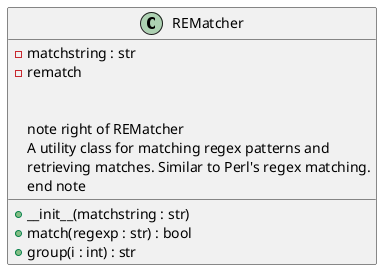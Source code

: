 @startuml ProjectAutomation_REMatcher
class REMatcher {
    - matchstring : str
    - rematch

    + __init__(matchstring : str)
    + match(regexp : str) : bool
    + group(i : int) : str

    note right of REMatcher
        A utility class for matching regex patterns and
        retrieving matches. Similar to Perl's regex matching.
    end note
}
@enduml
